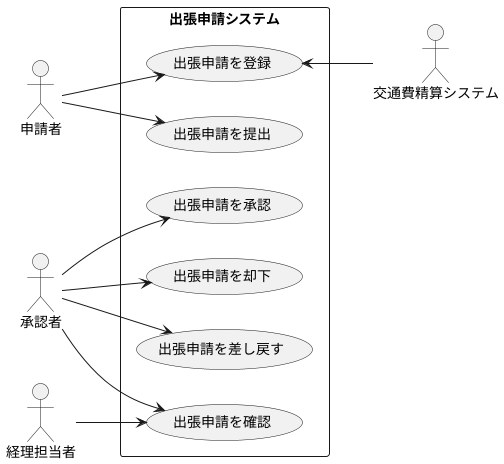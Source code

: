 @startuml ユースケース図
left to right direction
actor 申請者
actor 交通費精算システム
actor 承認者
actor 経理担当者
rectangle 出張申請システム {
usecase 出張申請を登録
usecase 出張申請を提出
usecase 出張申請を承認
usecase 出張申請を却下
usecase 出張申請を差し戻す
usecase 出張申請を確認
}
申請者 --> 出張申請を登録
出張申請を登録 <-- 交通費精算システム
申請者 --> 出張申請を提出
承認者 --> 出張申請を承認
承認者 --> 出張申請を却下
承認者 --> 出張申請を差し戻す
承認者 --> 出張申請を確認
経理担当者 --> 出張申請を確認
@enduml